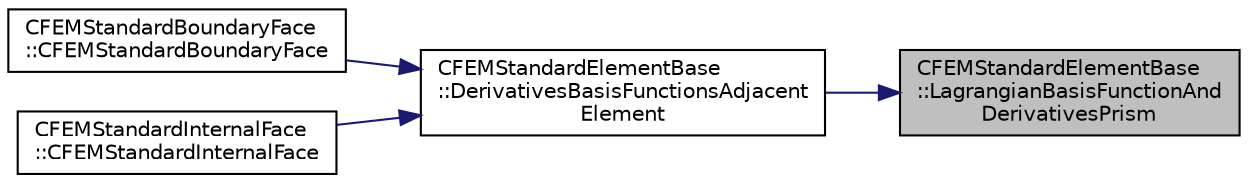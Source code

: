 digraph "CFEMStandardElementBase::LagrangianBasisFunctionAndDerivativesPrism"
{
 // LATEX_PDF_SIZE
  edge [fontname="Helvetica",fontsize="10",labelfontname="Helvetica",labelfontsize="10"];
  node [fontname="Helvetica",fontsize="10",shape=record];
  rankdir="RL";
  Node1 [label="CFEMStandardElementBase\l::LagrangianBasisFunctionAnd\lDerivativesPrism",height=0.2,width=0.4,color="black", fillcolor="grey75", style="filled", fontcolor="black",tooltip="Function, which determines the values of the Lagrangian interpolation functions and its derivatives i..."];
  Node1 -> Node2 [dir="back",color="midnightblue",fontsize="10",style="solid",fontname="Helvetica"];
  Node2 [label="CFEMStandardElementBase\l::DerivativesBasisFunctionsAdjacent\lElement",height=0.2,width=0.4,color="black", fillcolor="white", style="filled",URL="$classCFEMStandardElementBase.html#afb1cec3d091753fa80105767654594e4",tooltip="Function, which computes the values of the derivatives of the basis functions of the adjacent element..."];
  Node2 -> Node3 [dir="back",color="midnightblue",fontsize="10",style="solid",fontname="Helvetica"];
  Node3 [label="CFEMStandardBoundaryFace\l::CFEMStandardBoundaryFace",height=0.2,width=0.4,color="black", fillcolor="white", style="filled",URL="$classCFEMStandardBoundaryFace.html#a5a92fa174c37322a3ebd640d12ab8b3b",tooltip="Alternative constructor."];
  Node2 -> Node4 [dir="back",color="midnightblue",fontsize="10",style="solid",fontname="Helvetica"];
  Node4 [label="CFEMStandardInternalFace\l::CFEMStandardInternalFace",height=0.2,width=0.4,color="black", fillcolor="white", style="filled",URL="$classCFEMStandardInternalFace.html#a03fc34bc2e61074ab778a30b940fb634",tooltip="Alternative constructor."];
}
